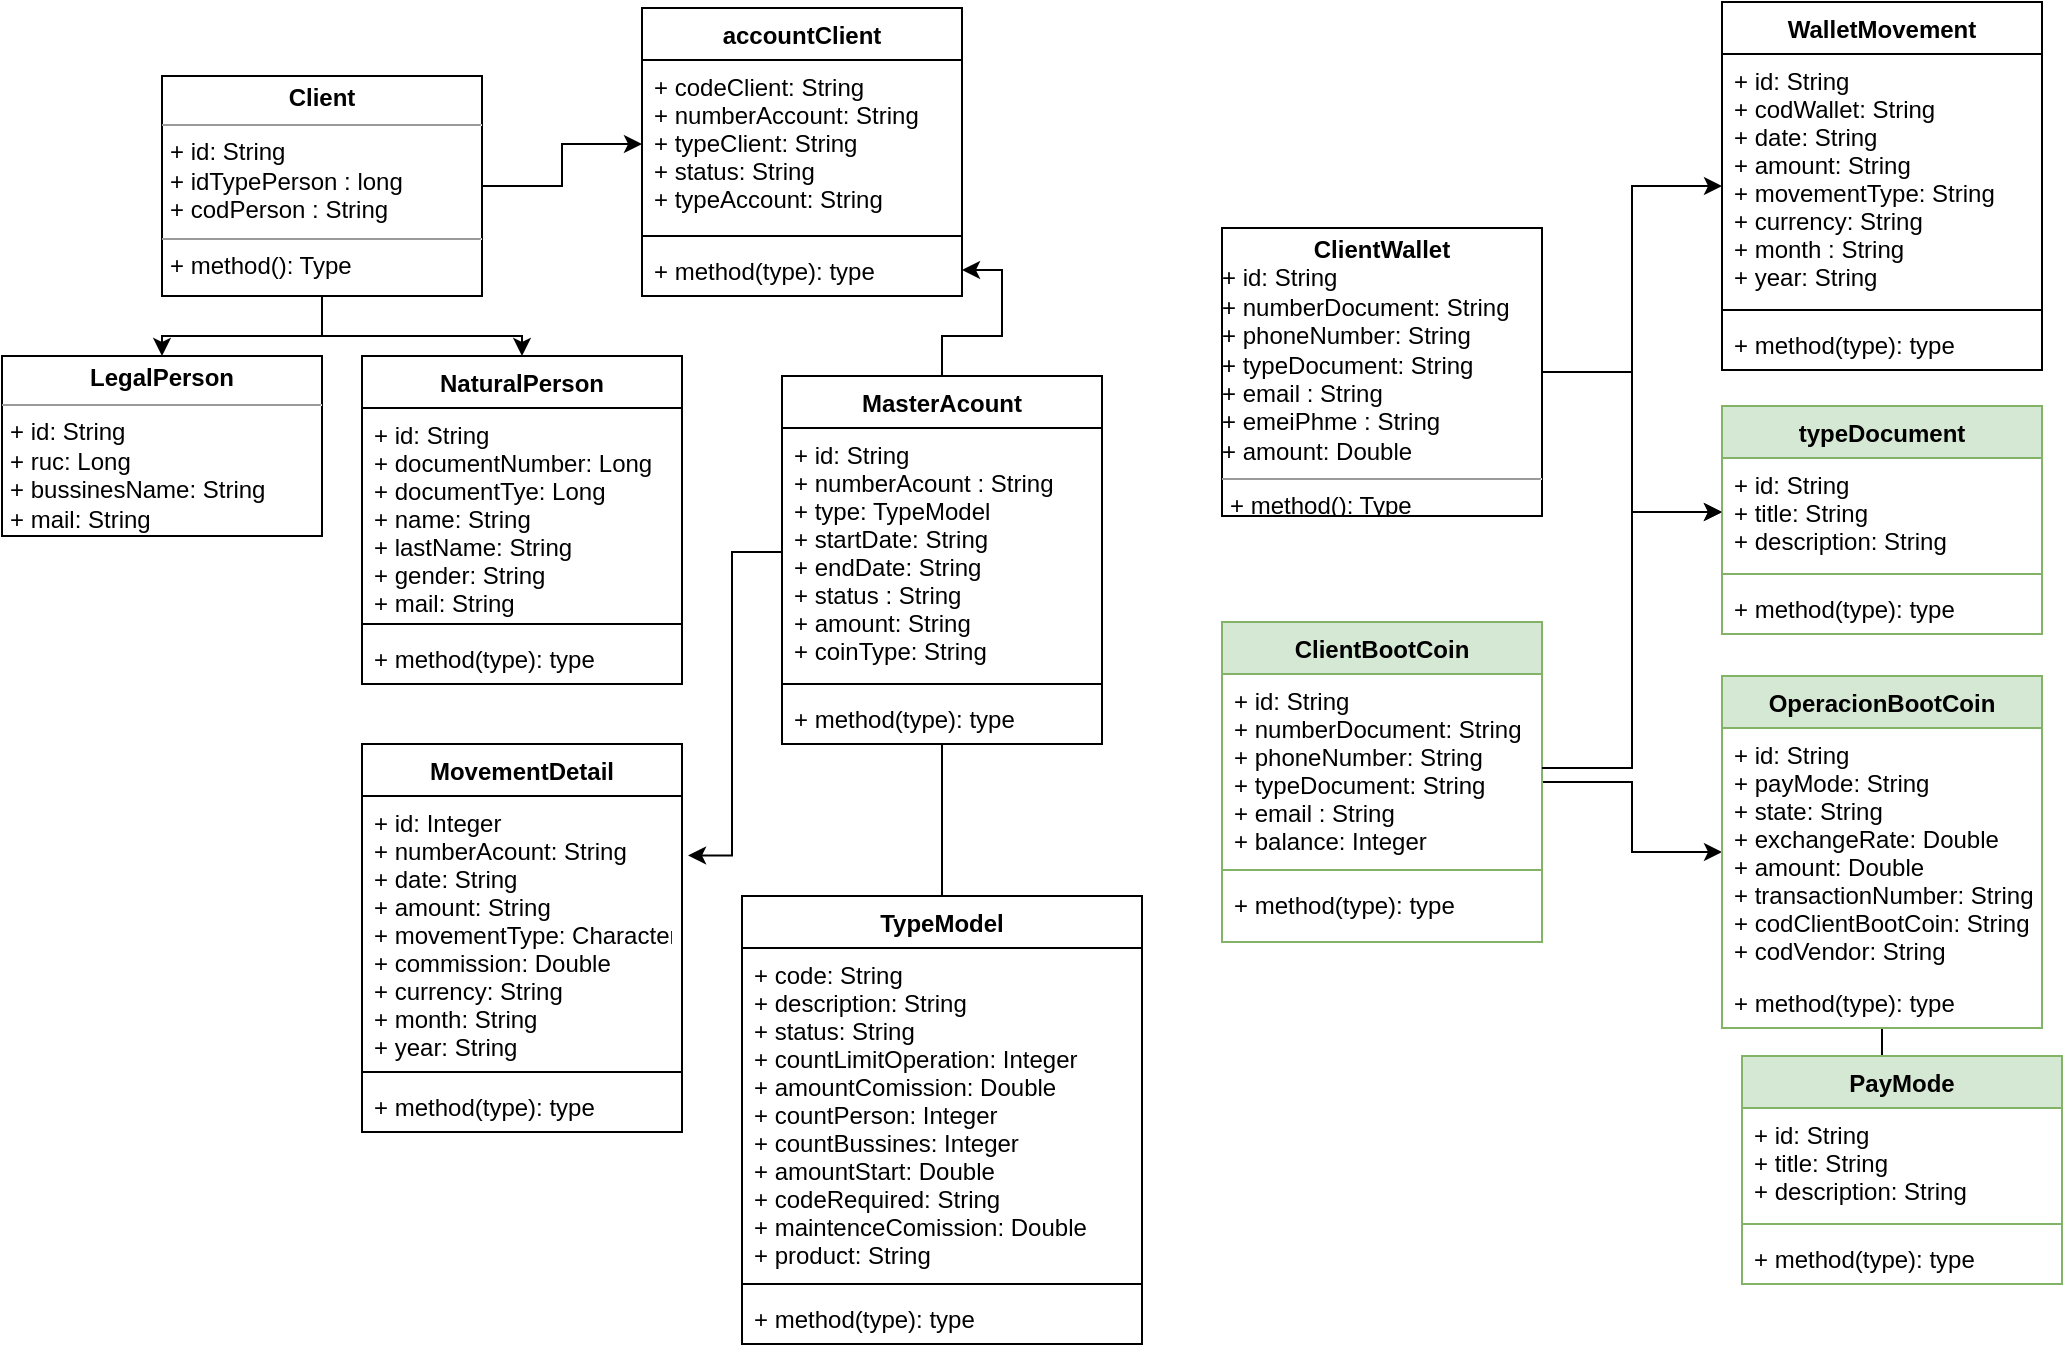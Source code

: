 <mxfile version="20.4.0" type="device"><diagram id="lvW4NVWMQHzUYUfiJyIt" name="Página-1"><mxGraphModel dx="782" dy="411" grid="1" gridSize="10" guides="1" tooltips="1" connect="1" arrows="1" fold="1" page="1" pageScale="1" pageWidth="1169" pageHeight="827" math="0" shadow="0"><root><mxCell id="0"/><mxCell id="1" parent="0"/><mxCell id="mzTYjxVh3xTTbHMT5bZl-33" style="edgeStyle=orthogonalEdgeStyle;rounded=0;orthogonalLoop=1;jettySize=auto;html=1;" parent="1" source="mzTYjxVh3xTTbHMT5bZl-1" target="mzTYjxVh3xTTbHMT5bZl-6" edge="1"><mxGeometry relative="1" as="geometry"/></mxCell><mxCell id="mzTYjxVh3xTTbHMT5bZl-34" style="edgeStyle=orthogonalEdgeStyle;rounded=0;orthogonalLoop=1;jettySize=auto;html=1;" parent="1" source="mzTYjxVh3xTTbHMT5bZl-1" target="mzTYjxVh3xTTbHMT5bZl-7" edge="1"><mxGeometry relative="1" as="geometry"/></mxCell><mxCell id="mzTYjxVh3xTTbHMT5bZl-35" style="edgeStyle=orthogonalEdgeStyle;rounded=0;orthogonalLoop=1;jettySize=auto;html=1;" parent="1" source="mzTYjxVh3xTTbHMT5bZl-1" target="mzTYjxVh3xTTbHMT5bZl-29" edge="1"><mxGeometry relative="1" as="geometry"/></mxCell><mxCell id="mzTYjxVh3xTTbHMT5bZl-1" value="&lt;p style=&quot;margin:0px;margin-top:4px;text-align:center;&quot;&gt;&lt;b&gt;Client&lt;/b&gt;&lt;/p&gt;&lt;hr size=&quot;1&quot;&gt;&lt;p style=&quot;margin:0px;margin-left:4px;&quot;&gt;+ id&lt;span style=&quot;background-color: initial;&quot;&gt;: String&lt;/span&gt;&lt;/p&gt;&lt;p style=&quot;margin:0px;margin-left:4px;&quot;&gt;&lt;span style=&quot;background-color: initial;&quot;&gt;+ idTypePerson : long&lt;/span&gt;&lt;/p&gt;&lt;p style=&quot;margin:0px;margin-left:4px;&quot;&gt;&lt;span style=&quot;background-color: initial;&quot;&gt;+ codPerson : String&lt;/span&gt;&lt;/p&gt;&lt;hr size=&quot;1&quot;&gt;&lt;p style=&quot;margin:0px;margin-left:4px;&quot;&gt;+ method(): Type&lt;/p&gt;" style="verticalAlign=top;align=left;overflow=fill;fontSize=12;fontFamily=Helvetica;html=1;" parent="1" vertex="1"><mxGeometry x="140" y="50" width="160" height="110" as="geometry"/></mxCell><mxCell id="mzTYjxVh3xTTbHMT5bZl-6" value="&lt;p style=&quot;margin:0px;margin-top:4px;text-align:center;&quot;&gt;&lt;b&gt;LegalPerson&lt;/b&gt;&lt;/p&gt;&lt;hr size=&quot;1&quot;&gt;&lt;p style=&quot;margin:0px;margin-left:4px;&quot;&gt;+ id&lt;span style=&quot;background-color: initial;&quot;&gt;: String&lt;/span&gt;&lt;/p&gt;&lt;p style=&quot;margin:0px;margin-left:4px;&quot;&gt;&lt;span style=&quot;background-color: initial;&quot;&gt;+ ruc: Long&lt;/span&gt;&lt;/p&gt;&lt;p style=&quot;margin:0px;margin-left:4px;&quot;&gt;&lt;span style=&quot;background-color: initial;&quot;&gt;+ bussinesName: String&lt;/span&gt;&lt;/p&gt;&lt;p style=&quot;margin:0px;margin-left:4px;&quot;&gt;&lt;span style=&quot;background-color: initial;&quot;&gt;+ mail: String&lt;/span&gt;&lt;/p&gt;&lt;hr size=&quot;1&quot;&gt;&lt;p style=&quot;margin:0px;margin-left:4px;&quot;&gt;+ method(): Type&lt;/p&gt;" style="verticalAlign=top;align=left;overflow=fill;fontSize=12;fontFamily=Helvetica;html=1;" parent="1" vertex="1"><mxGeometry x="60" y="190" width="160" height="90" as="geometry"/></mxCell><mxCell id="mzTYjxVh3xTTbHMT5bZl-7" value="NaturalPerson" style="swimlane;fontStyle=1;align=center;verticalAlign=top;childLayout=stackLayout;horizontal=1;startSize=26;horizontalStack=0;resizeParent=1;resizeParentMax=0;resizeLast=0;collapsible=1;marginBottom=0;" parent="1" vertex="1"><mxGeometry x="240" y="190" width="160" height="164" as="geometry"/></mxCell><mxCell id="mzTYjxVh3xTTbHMT5bZl-8" value="+ id: String&#10;+ documentNumber: Long&#10;+ documentTye: Long&#10;+ name: String&#10;+ lastName: String&#10;+ gender: String&#10;+ mail: String" style="text;strokeColor=none;fillColor=none;align=left;verticalAlign=top;spacingLeft=4;spacingRight=4;overflow=hidden;rotatable=0;points=[[0,0.5],[1,0.5]];portConstraint=eastwest;" parent="mzTYjxVh3xTTbHMT5bZl-7" vertex="1"><mxGeometry y="26" width="160" height="104" as="geometry"/></mxCell><mxCell id="mzTYjxVh3xTTbHMT5bZl-9" value="" style="line;strokeWidth=1;fillColor=none;align=left;verticalAlign=middle;spacingTop=-1;spacingLeft=3;spacingRight=3;rotatable=0;labelPosition=right;points=[];portConstraint=eastwest;strokeColor=inherit;" parent="mzTYjxVh3xTTbHMT5bZl-7" vertex="1"><mxGeometry y="130" width="160" height="8" as="geometry"/></mxCell><mxCell id="mzTYjxVh3xTTbHMT5bZl-10" value="+ method(type): type" style="text;strokeColor=none;fillColor=none;align=left;verticalAlign=top;spacingLeft=4;spacingRight=4;overflow=hidden;rotatable=0;points=[[0,0.5],[1,0.5]];portConstraint=eastwest;" parent="mzTYjxVh3xTTbHMT5bZl-7" vertex="1"><mxGeometry y="138" width="160" height="26" as="geometry"/></mxCell><mxCell id="mzTYjxVh3xTTbHMT5bZl-23" style="edgeStyle=orthogonalEdgeStyle;rounded=0;orthogonalLoop=1;jettySize=auto;html=1;endArrow=none;endFill=0;" parent="1" source="mzTYjxVh3xTTbHMT5bZl-15" target="mzTYjxVh3xTTbHMT5bZl-19" edge="1"><mxGeometry relative="1" as="geometry"/></mxCell><mxCell id="mzTYjxVh3xTTbHMT5bZl-36" style="edgeStyle=orthogonalEdgeStyle;rounded=0;orthogonalLoop=1;jettySize=auto;html=1;" parent="1" source="mzTYjxVh3xTTbHMT5bZl-15" target="mzTYjxVh3xTTbHMT5bZl-31" edge="1"><mxGeometry relative="1" as="geometry"/></mxCell><mxCell id="mzTYjxVh3xTTbHMT5bZl-15" value="MasterAcount" style="swimlane;fontStyle=1;align=center;verticalAlign=top;childLayout=stackLayout;horizontal=1;startSize=26;horizontalStack=0;resizeParent=1;resizeParentMax=0;resizeLast=0;collapsible=1;marginBottom=0;" parent="1" vertex="1"><mxGeometry x="450" y="200" width="160" height="184" as="geometry"/></mxCell><mxCell id="mzTYjxVh3xTTbHMT5bZl-16" value="+ id: String&#10;+ numberAcount : String&#10;+ type: TypeModel&#10;+ startDate: String&#10;+ endDate: String&#10;+ status : String&#10;+ amount: String&#10;+ coinType: String" style="text;strokeColor=none;fillColor=none;align=left;verticalAlign=top;spacingLeft=4;spacingRight=4;overflow=hidden;rotatable=0;points=[[0,0.5],[1,0.5]];portConstraint=eastwest;" parent="mzTYjxVh3xTTbHMT5bZl-15" vertex="1"><mxGeometry y="26" width="160" height="124" as="geometry"/></mxCell><mxCell id="mzTYjxVh3xTTbHMT5bZl-17" value="" style="line;strokeWidth=1;fillColor=none;align=left;verticalAlign=middle;spacingTop=-1;spacingLeft=3;spacingRight=3;rotatable=0;labelPosition=right;points=[];portConstraint=eastwest;strokeColor=inherit;" parent="mzTYjxVh3xTTbHMT5bZl-15" vertex="1"><mxGeometry y="150" width="160" height="8" as="geometry"/></mxCell><mxCell id="mzTYjxVh3xTTbHMT5bZl-18" value="+ method(type): type" style="text;strokeColor=none;fillColor=none;align=left;verticalAlign=top;spacingLeft=4;spacingRight=4;overflow=hidden;rotatable=0;points=[[0,0.5],[1,0.5]];portConstraint=eastwest;" parent="mzTYjxVh3xTTbHMT5bZl-15" vertex="1"><mxGeometry y="158" width="160" height="26" as="geometry"/></mxCell><mxCell id="mzTYjxVh3xTTbHMT5bZl-19" value="TypeModel" style="swimlane;fontStyle=1;align=center;verticalAlign=top;childLayout=stackLayout;horizontal=1;startSize=26;horizontalStack=0;resizeParent=1;resizeParentMax=0;resizeLast=0;collapsible=1;marginBottom=0;" parent="1" vertex="1"><mxGeometry x="430" y="460" width="200" height="224" as="geometry"/></mxCell><mxCell id="mzTYjxVh3xTTbHMT5bZl-20" value="+ code: String&#10;+ description: String&#10;+ status: String&#10;+ countLimitOperation: Integer&#10;+ amountComission: Double&#10;+ countPerson: Integer&#10;+ countBussines: Integer&#10;+ amountStart: Double&#10;+ codeRequired: String&#10;+ maintenceComission: Double&#10;+ product: String" style="text;strokeColor=none;fillColor=none;align=left;verticalAlign=top;spacingLeft=4;spacingRight=4;overflow=hidden;rotatable=0;points=[[0,0.5],[1,0.5]];portConstraint=eastwest;" parent="mzTYjxVh3xTTbHMT5bZl-19" vertex="1"><mxGeometry y="26" width="200" height="164" as="geometry"/></mxCell><mxCell id="mzTYjxVh3xTTbHMT5bZl-21" value="" style="line;strokeWidth=1;fillColor=none;align=left;verticalAlign=middle;spacingTop=-1;spacingLeft=3;spacingRight=3;rotatable=0;labelPosition=right;points=[];portConstraint=eastwest;strokeColor=inherit;" parent="mzTYjxVh3xTTbHMT5bZl-19" vertex="1"><mxGeometry y="190" width="200" height="8" as="geometry"/></mxCell><mxCell id="mzTYjxVh3xTTbHMT5bZl-22" value="+ method(type): type" style="text;strokeColor=none;fillColor=none;align=left;verticalAlign=top;spacingLeft=4;spacingRight=4;overflow=hidden;rotatable=0;points=[[0,0.5],[1,0.5]];portConstraint=eastwest;" parent="mzTYjxVh3xTTbHMT5bZl-19" vertex="1"><mxGeometry y="198" width="200" height="26" as="geometry"/></mxCell><mxCell id="mzTYjxVh3xTTbHMT5bZl-24" value="MovementDetail" style="swimlane;fontStyle=1;align=center;verticalAlign=top;childLayout=stackLayout;horizontal=1;startSize=26;horizontalStack=0;resizeParent=1;resizeParentMax=0;resizeLast=0;collapsible=1;marginBottom=0;fillColor=#FFFFFF;" parent="1" vertex="1"><mxGeometry x="240" y="384" width="160" height="194" as="geometry"/></mxCell><mxCell id="mzTYjxVh3xTTbHMT5bZl-25" value="+ id: Integer&#10;+ numberAcount: String&#10;+ date: String&#10;+ amount: String&#10;+ movementType: Character&#10;+ commission: Double&#10;+ currency: String&#10;+ month: String    &#10;+ year: String&#10;" style="text;strokeColor=none;fillColor=none;align=left;verticalAlign=top;spacingLeft=4;spacingRight=4;overflow=hidden;rotatable=0;points=[[0,0.5],[1,0.5]];portConstraint=eastwest;" parent="mzTYjxVh3xTTbHMT5bZl-24" vertex="1"><mxGeometry y="26" width="160" height="134" as="geometry"/></mxCell><mxCell id="mzTYjxVh3xTTbHMT5bZl-26" value="" style="line;strokeWidth=1;fillColor=none;align=left;verticalAlign=middle;spacingTop=-1;spacingLeft=3;spacingRight=3;rotatable=0;labelPosition=right;points=[];portConstraint=eastwest;strokeColor=inherit;" parent="mzTYjxVh3xTTbHMT5bZl-24" vertex="1"><mxGeometry y="160" width="160" height="8" as="geometry"/></mxCell><mxCell id="mzTYjxVh3xTTbHMT5bZl-27" value="+ method(type): type" style="text;strokeColor=none;fillColor=none;align=left;verticalAlign=top;spacingLeft=4;spacingRight=4;overflow=hidden;rotatable=0;points=[[0,0.5],[1,0.5]];portConstraint=eastwest;" parent="mzTYjxVh3xTTbHMT5bZl-24" vertex="1"><mxGeometry y="168" width="160" height="26" as="geometry"/></mxCell><mxCell id="mzTYjxVh3xTTbHMT5bZl-28" value="accountClient" style="swimlane;fontStyle=1;align=center;verticalAlign=top;childLayout=stackLayout;horizontal=1;startSize=26;horizontalStack=0;resizeParent=1;resizeParentMax=0;resizeLast=0;collapsible=1;marginBottom=0;fillColor=#FFFFFF;" parent="1" vertex="1"><mxGeometry x="380" y="16" width="160" height="144" as="geometry"/></mxCell><mxCell id="mzTYjxVh3xTTbHMT5bZl-29" value="+ codeClient: String&#10;+ numberAccount: String&#10;+ typeClient: String&#10;+ status: String&#10;+ typeAccount: String" style="text;strokeColor=none;fillColor=none;align=left;verticalAlign=top;spacingLeft=4;spacingRight=4;overflow=hidden;rotatable=0;points=[[0,0.5],[1,0.5]];portConstraint=eastwest;" parent="mzTYjxVh3xTTbHMT5bZl-28" vertex="1"><mxGeometry y="26" width="160" height="84" as="geometry"/></mxCell><mxCell id="mzTYjxVh3xTTbHMT5bZl-30" value="" style="line;strokeWidth=1;fillColor=none;align=left;verticalAlign=middle;spacingTop=-1;spacingLeft=3;spacingRight=3;rotatable=0;labelPosition=right;points=[];portConstraint=eastwest;strokeColor=inherit;" parent="mzTYjxVh3xTTbHMT5bZl-28" vertex="1"><mxGeometry y="110" width="160" height="8" as="geometry"/></mxCell><mxCell id="mzTYjxVh3xTTbHMT5bZl-31" value="+ method(type): type" style="text;strokeColor=none;fillColor=none;align=left;verticalAlign=top;spacingLeft=4;spacingRight=4;overflow=hidden;rotatable=0;points=[[0,0.5],[1,0.5]];portConstraint=eastwest;" parent="mzTYjxVh3xTTbHMT5bZl-28" vertex="1"><mxGeometry y="118" width="160" height="26" as="geometry"/></mxCell><mxCell id="mzTYjxVh3xTTbHMT5bZl-38" style="edgeStyle=orthogonalEdgeStyle;rounded=0;orthogonalLoop=1;jettySize=auto;html=1;entryX=1.019;entryY=0.222;entryDx=0;entryDy=0;entryPerimeter=0;" parent="1" source="mzTYjxVh3xTTbHMT5bZl-16" target="mzTYjxVh3xTTbHMT5bZl-25" edge="1"><mxGeometry relative="1" as="geometry"/></mxCell><mxCell id="T2r0TigDHNcmLd9A6XaV-6" style="edgeStyle=orthogonalEdgeStyle;rounded=0;orthogonalLoop=1;jettySize=auto;html=1;" parent="1" source="T2r0TigDHNcmLd9A6XaV-1" target="T2r0TigDHNcmLd9A6XaV-2" edge="1"><mxGeometry relative="1" as="geometry"/></mxCell><mxCell id="T2r0TigDHNcmLd9A6XaV-20" style="edgeStyle=orthogonalEdgeStyle;rounded=0;orthogonalLoop=1;jettySize=auto;html=1;" parent="1" source="T2r0TigDHNcmLd9A6XaV-1" target="T2r0TigDHNcmLd9A6XaV-17" edge="1"><mxGeometry relative="1" as="geometry"/></mxCell><mxCell id="T2r0TigDHNcmLd9A6XaV-1" value="&lt;p style=&quot;margin:0px;margin-top:4px;text-align:center;&quot;&gt;&lt;b&gt;ClientWallet&lt;/b&gt;&lt;/p&gt;+ id: String&lt;br style=&quot;padding: 0px; margin: 0px;&quot;&gt;+ numberDocument: String&lt;br style=&quot;padding: 0px; margin: 0px;&quot;&gt;+ phoneNumber: String&lt;br style=&quot;padding: 0px; margin: 0px;&quot;&gt;+&amp;nbsp;typeDocument: String&lt;br style=&quot;padding: 0px; margin: 0px;&quot;&gt;+ email : String&lt;br&gt;+ emeiPhme : String&lt;br style=&quot;padding: 0px; margin: 0px;&quot;&gt;+ amount: Double&lt;br&gt;&lt;hr size=&quot;1&quot;&gt;&lt;p style=&quot;margin:0px;margin-left:4px;&quot;&gt;+ method(): Type&lt;/p&gt;" style="verticalAlign=top;align=left;overflow=fill;fontSize=12;fontFamily=Helvetica;html=1;" parent="1" vertex="1"><mxGeometry x="670" y="126" width="160" height="144" as="geometry"/></mxCell><mxCell id="T2r0TigDHNcmLd9A6XaV-2" value="WalletMovement" style="swimlane;fontStyle=1;align=center;verticalAlign=top;childLayout=stackLayout;horizontal=1;startSize=26;horizontalStack=0;resizeParent=1;resizeParentMax=0;resizeLast=0;collapsible=1;marginBottom=0;" parent="1" vertex="1"><mxGeometry x="920" y="13" width="160" height="184" as="geometry"/></mxCell><mxCell id="T2r0TigDHNcmLd9A6XaV-3" value="+ id: String&#10;+ codWallet: String&#10;+ date: String&#10;+ amount: String&#10;+ movementType: String&#10;+ currency: String&#10;+ month : String&#10;+ year: String" style="text;strokeColor=none;fillColor=none;align=left;verticalAlign=top;spacingLeft=4;spacingRight=4;overflow=hidden;rotatable=0;points=[[0,0.5],[1,0.5]];portConstraint=eastwest;" parent="T2r0TigDHNcmLd9A6XaV-2" vertex="1"><mxGeometry y="26" width="160" height="124" as="geometry"/></mxCell><mxCell id="T2r0TigDHNcmLd9A6XaV-4" value="" style="line;strokeWidth=1;fillColor=none;align=left;verticalAlign=middle;spacingTop=-1;spacingLeft=3;spacingRight=3;rotatable=0;labelPosition=right;points=[];portConstraint=eastwest;strokeColor=inherit;" parent="T2r0TigDHNcmLd9A6XaV-2" vertex="1"><mxGeometry y="150" width="160" height="8" as="geometry"/></mxCell><mxCell id="T2r0TigDHNcmLd9A6XaV-5" value="+ method(type): type" style="text;strokeColor=none;fillColor=none;align=left;verticalAlign=top;spacingLeft=4;spacingRight=4;overflow=hidden;rotatable=0;points=[[0,0.5],[1,0.5]];portConstraint=eastwest;" parent="T2r0TigDHNcmLd9A6XaV-2" vertex="1"><mxGeometry y="158" width="160" height="26" as="geometry"/></mxCell><mxCell id="T2r0TigDHNcmLd9A6XaV-26" style="edgeStyle=orthogonalEdgeStyle;rounded=0;orthogonalLoop=1;jettySize=auto;html=1;" parent="1" source="T2r0TigDHNcmLd9A6XaV-7" target="T2r0TigDHNcmLd9A6XaV-23" edge="1"><mxGeometry relative="1" as="geometry"/></mxCell><mxCell id="T2r0TigDHNcmLd9A6XaV-7" value="ClientBootCoin" style="swimlane;fontStyle=1;align=center;verticalAlign=top;childLayout=stackLayout;horizontal=1;startSize=26;horizontalStack=0;resizeParent=1;resizeParentMax=0;resizeLast=0;collapsible=1;marginBottom=0;fillColor=#d5e8d4;strokeColor=#82b366;" parent="1" vertex="1"><mxGeometry x="670" y="323" width="160" height="160" as="geometry"/></mxCell><mxCell id="T2r0TigDHNcmLd9A6XaV-8" value="+ id: String&#10;+ numberDocument: String&#10;+ phoneNumber: String&#10;+ typeDocument: String&#10;+ email : String&#10;+ balance: Integer" style="text;strokeColor=none;fillColor=none;align=left;verticalAlign=top;spacingLeft=4;spacingRight=4;overflow=hidden;rotatable=0;points=[[0,0.5],[1,0.5]];portConstraint=eastwest;" parent="T2r0TigDHNcmLd9A6XaV-7" vertex="1"><mxGeometry y="26" width="160" height="94" as="geometry"/></mxCell><mxCell id="T2r0TigDHNcmLd9A6XaV-9" value="" style="line;strokeWidth=1;fillColor=none;align=left;verticalAlign=middle;spacingTop=-1;spacingLeft=3;spacingRight=3;rotatable=0;labelPosition=right;points=[];portConstraint=eastwest;strokeColor=inherit;" parent="T2r0TigDHNcmLd9A6XaV-7" vertex="1"><mxGeometry y="120" width="160" height="8" as="geometry"/></mxCell><mxCell id="T2r0TigDHNcmLd9A6XaV-10" value="+ method(type): type" style="text;strokeColor=none;fillColor=none;align=left;verticalAlign=top;spacingLeft=4;spacingRight=4;overflow=hidden;rotatable=0;points=[[0,0.5],[1,0.5]];portConstraint=eastwest;" parent="T2r0TigDHNcmLd9A6XaV-7" vertex="1"><mxGeometry y="128" width="160" height="32" as="geometry"/></mxCell><mxCell id="T2r0TigDHNcmLd9A6XaV-16" value="typeDocument" style="swimlane;fontStyle=1;align=center;verticalAlign=top;childLayout=stackLayout;horizontal=1;startSize=26;horizontalStack=0;resizeParent=1;resizeParentMax=0;resizeLast=0;collapsible=1;marginBottom=0;fillColor=#d5e8d4;strokeColor=#82b366;" parent="1" vertex="1"><mxGeometry x="920" y="215" width="160" height="114" as="geometry"/></mxCell><mxCell id="T2r0TigDHNcmLd9A6XaV-17" value="+ id: String&#10;+ title: String&#10;+ description: String" style="text;strokeColor=none;fillColor=none;align=left;verticalAlign=top;spacingLeft=4;spacingRight=4;overflow=hidden;rotatable=0;points=[[0,0.5],[1,0.5]];portConstraint=eastwest;" parent="T2r0TigDHNcmLd9A6XaV-16" vertex="1"><mxGeometry y="26" width="160" height="54" as="geometry"/></mxCell><mxCell id="T2r0TigDHNcmLd9A6XaV-18" value="" style="line;strokeWidth=1;fillColor=none;align=left;verticalAlign=middle;spacingTop=-1;spacingLeft=3;spacingRight=3;rotatable=0;labelPosition=right;points=[];portConstraint=eastwest;strokeColor=inherit;" parent="T2r0TigDHNcmLd9A6XaV-16" vertex="1"><mxGeometry y="80" width="160" height="8" as="geometry"/></mxCell><mxCell id="T2r0TigDHNcmLd9A6XaV-19" value="+ method(type): type" style="text;strokeColor=none;fillColor=none;align=left;verticalAlign=top;spacingLeft=4;spacingRight=4;overflow=hidden;rotatable=0;points=[[0,0.5],[1,0.5]];portConstraint=eastwest;" parent="T2r0TigDHNcmLd9A6XaV-16" vertex="1"><mxGeometry y="88" width="160" height="26" as="geometry"/></mxCell><mxCell id="T2r0TigDHNcmLd9A6XaV-21" style="edgeStyle=orthogonalEdgeStyle;rounded=0;orthogonalLoop=1;jettySize=auto;html=1;entryX=0;entryY=0.5;entryDx=0;entryDy=0;" parent="1" source="T2r0TigDHNcmLd9A6XaV-8" target="T2r0TigDHNcmLd9A6XaV-17" edge="1"><mxGeometry relative="1" as="geometry"/></mxCell><mxCell id="T2r0TigDHNcmLd9A6XaV-33" style="edgeStyle=orthogonalEdgeStyle;rounded=0;orthogonalLoop=1;jettySize=auto;html=1;entryX=0.5;entryY=0;entryDx=0;entryDy=0;" parent="1" source="T2r0TigDHNcmLd9A6XaV-22" target="T2r0TigDHNcmLd9A6XaV-28" edge="1"><mxGeometry relative="1" as="geometry"/></mxCell><mxCell id="T2r0TigDHNcmLd9A6XaV-22" value="OperacionBootCoin" style="swimlane;fontStyle=1;align=center;verticalAlign=top;childLayout=stackLayout;horizontal=1;startSize=26;horizontalStack=0;resizeParent=1;resizeParentMax=0;resizeLast=0;collapsible=1;marginBottom=0;fillColor=#d5e8d4;strokeColor=#82b366;" parent="1" vertex="1"><mxGeometry x="920" y="350" width="160" height="176" as="geometry"/></mxCell><mxCell id="T2r0TigDHNcmLd9A6XaV-23" value="+ id: String&#10;+ payMode: String&#10;+ state: String&#10;+ exchangeRate: Double&#10;+ amount: Double&#10;+ transactionNumber: String&#10;+ codClientBootCoin: String&#10;+ codVendor: String" style="text;strokeColor=none;fillColor=none;align=left;verticalAlign=top;spacingLeft=4;spacingRight=4;overflow=hidden;rotatable=0;points=[[0,0.5],[1,0.5]];portConstraint=eastwest;" parent="T2r0TigDHNcmLd9A6XaV-22" vertex="1"><mxGeometry y="26" width="160" height="124" as="geometry"/></mxCell><mxCell id="T2r0TigDHNcmLd9A6XaV-24" value="" style="line;strokeWidth=1;fillColor=none;align=left;verticalAlign=middle;spacingTop=-1;spacingLeft=3;spacingRight=3;rotatable=0;labelPosition=right;points=[];portConstraint=eastwest;strokeColor=inherit;" parent="T2r0TigDHNcmLd9A6XaV-22" vertex="1"><mxGeometry y="150" width="160" as="geometry"/></mxCell><mxCell id="T2r0TigDHNcmLd9A6XaV-25" value="+ method(type): type" style="text;strokeColor=none;fillColor=none;align=left;verticalAlign=top;spacingLeft=4;spacingRight=4;overflow=hidden;rotatable=0;points=[[0,0.5],[1,0.5]];portConstraint=eastwest;" parent="T2r0TigDHNcmLd9A6XaV-22" vertex="1"><mxGeometry y="150" width="160" height="26" as="geometry"/></mxCell><mxCell id="T2r0TigDHNcmLd9A6XaV-28" value="PayMode" style="swimlane;fontStyle=1;align=center;verticalAlign=top;childLayout=stackLayout;horizontal=1;startSize=26;horizontalStack=0;resizeParent=1;resizeParentMax=0;resizeLast=0;collapsible=1;marginBottom=0;fillColor=#d5e8d4;strokeColor=#82b366;" parent="1" vertex="1"><mxGeometry x="930" y="540" width="160" height="114" as="geometry"/></mxCell><mxCell id="T2r0TigDHNcmLd9A6XaV-29" value="+ id: String&#10;+ title: String&#10;+ description: String" style="text;strokeColor=none;fillColor=none;align=left;verticalAlign=top;spacingLeft=4;spacingRight=4;overflow=hidden;rotatable=0;points=[[0,0.5],[1,0.5]];portConstraint=eastwest;" parent="T2r0TigDHNcmLd9A6XaV-28" vertex="1"><mxGeometry y="26" width="160" height="54" as="geometry"/></mxCell><mxCell id="T2r0TigDHNcmLd9A6XaV-30" value="" style="line;strokeWidth=1;fillColor=none;align=left;verticalAlign=middle;spacingTop=-1;spacingLeft=3;spacingRight=3;rotatable=0;labelPosition=right;points=[];portConstraint=eastwest;strokeColor=inherit;" parent="T2r0TigDHNcmLd9A6XaV-28" vertex="1"><mxGeometry y="80" width="160" height="8" as="geometry"/></mxCell><mxCell id="T2r0TigDHNcmLd9A6XaV-31" value="+ method(type): type" style="text;strokeColor=none;fillColor=none;align=left;verticalAlign=top;spacingLeft=4;spacingRight=4;overflow=hidden;rotatable=0;points=[[0,0.5],[1,0.5]];portConstraint=eastwest;" parent="T2r0TigDHNcmLd9A6XaV-28" vertex="1"><mxGeometry y="88" width="160" height="26" as="geometry"/></mxCell></root></mxGraphModel></diagram></mxfile>